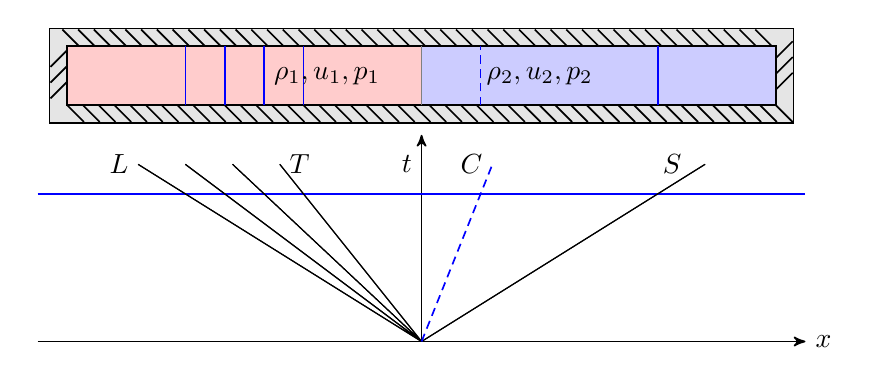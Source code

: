 \usetikzlibrary{%
    decorations.pathreplacing,%
    decorations.pathmorphing,arrows
}
\begin{tikzpicture}[ media/.style={font={\footnotesize\sffamily}},
    interface/.style={
        postaction={draw,decorate,decoration={border,angle=-45,
                    amplitude=0.3cm,segment length=2mm}}},scale=1.5]

\draw[semithick,fill=gray!20](-3.15,-0.15) rectangle (3.15,0.65);
\fill[red!20](-3,0)rectangle(0,0.5);
\fill[blue!20] (0,0) rectangle(3,0.5);
\draw[semithick,interface](-3,0)--(3,0)--(3,0.5)--(-3,0.5)--cycle;
\draw[semithick,gray](0,0)--(0,0.5);
\draw[semithick,blue](-1,0)--(-1,0.5) (-2,0)--(-2,0.5) (-1.333,0)--(-1.333,0.5) (-1.666,0)--(-1.666,0.5) (2,0)--(2,0.5);
\draw[semithick,blue,densely dashed](0.5,0)--(0.5,0.5);
\node at (-0.8,0.25){$\rho_1, u_1, p_1$};
\node at (1,0.25){$\rho_2, u_2, p_2$};

\draw[->,>=stealth',semithick] (-3.25,-2)--(3.25,-2) node[right]{$x$};
\draw[->,>=stealth',semithick] (0,-2)--(0,-0.25);
\draw[blue,semithick] (-3.25,-0.75)--(3.25,-0.75);
\draw (0,-2)--(2.4,-0.5)node[left=5pt]{$S$} (0,-2)--(-1.2,-0.5)node[right]{$T$} (0,-2)--(-2,-0.5) (0,-2)--(-2.4,-0.5)node[left]{$L$} (0,-2)--(-1.6,-0.5);

\draw (0,-2)--(2.4,-0.5) (0,-2)--(-1.2,-0.5) (0,-2)--(-2,-0.5) (0,-2)--(-2.4,-0.5) (0,-2)--(-1.6,-0.5);
\draw[semithick,blue,densely dashed](0,-2)--(0.6,-0.5)node[black,left]{$C$};
\node[left] at (0,-0.5){$t$};
\end{tikzpicture}
